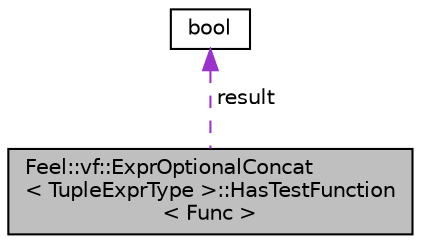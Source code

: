 digraph "Feel::vf::ExprOptionalConcat&lt; TupleExprType &gt;::HasTestFunction&lt; Func &gt;"
{
 // LATEX_PDF_SIZE
  edge [fontname="Helvetica",fontsize="10",labelfontname="Helvetica",labelfontsize="10"];
  node [fontname="Helvetica",fontsize="10",shape=record];
  Node1 [label="Feel::vf::ExprOptionalConcat\l\< TupleExprType \>::HasTestFunction\l\< Func \>",height=0.2,width=0.4,color="black", fillcolor="grey75", style="filled", fontcolor="black",tooltip=" "];
  Node2 -> Node1 [dir="back",color="darkorchid3",fontsize="10",style="dashed",label=" result" ,fontname="Helvetica"];
  Node2 [label="bool",height=0.2,width=0.4,color="black", fillcolor="white", style="filled",URL="$classbool.html",tooltip=" "];
}
